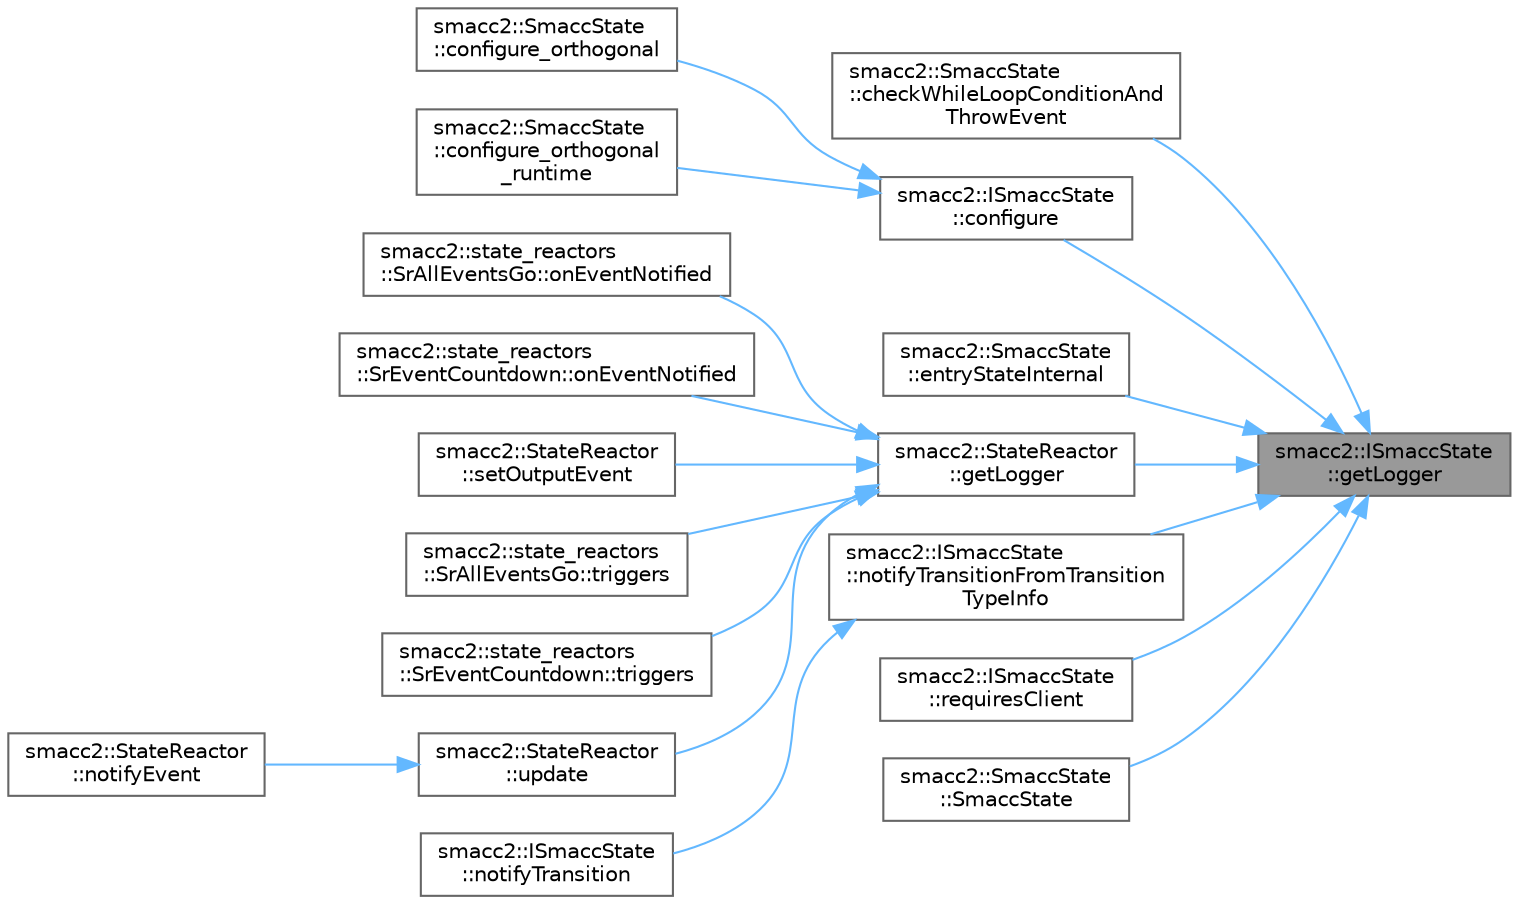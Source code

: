 digraph "smacc2::ISmaccState::getLogger"
{
 // LATEX_PDF_SIZE
  bgcolor="transparent";
  edge [fontname=Helvetica,fontsize=10,labelfontname=Helvetica,labelfontsize=10];
  node [fontname=Helvetica,fontsize=10,shape=box,height=0.2,width=0.4];
  rankdir="RL";
  Node1 [label="smacc2::ISmaccState\l::getLogger",height=0.2,width=0.4,color="gray40", fillcolor="grey60", style="filled", fontcolor="black",tooltip=" "];
  Node1 -> Node2 [dir="back",color="steelblue1",style="solid"];
  Node2 [label="smacc2::SmaccState\l::checkWhileLoopConditionAnd\lThrowEvent",height=0.2,width=0.4,color="grey40", fillcolor="white", style="filled",URL="$classsmacc2_1_1SmaccState.html#a379a8f1b99b10d7aec9a6526baea44e4",tooltip=" "];
  Node1 -> Node3 [dir="back",color="steelblue1",style="solid"];
  Node3 [label="smacc2::ISmaccState\l::configure",height=0.2,width=0.4,color="grey40", fillcolor="white", style="filled",URL="$classsmacc2_1_1ISmaccState.html#a4fb93a9c3933ad7a2755da758634d00d",tooltip=" "];
  Node3 -> Node4 [dir="back",color="steelblue1",style="solid"];
  Node4 [label="smacc2::SmaccState\l::configure_orthogonal",height=0.2,width=0.4,color="grey40", fillcolor="white", style="filled",URL="$classsmacc2_1_1SmaccState.html#aeb080a6a67b39552c31e3ee16ae5336b",tooltip=" "];
  Node3 -> Node5 [dir="back",color="steelblue1",style="solid"];
  Node5 [label="smacc2::SmaccState\l::configure_orthogonal\l_runtime",height=0.2,width=0.4,color="grey40", fillcolor="white", style="filled",URL="$classsmacc2_1_1SmaccState.html#ae85964a63b9b2da623ee6f851fb0ffb4",tooltip=" "];
  Node1 -> Node6 [dir="back",color="steelblue1",style="solid"];
  Node6 [label="smacc2::SmaccState\l::entryStateInternal",height=0.2,width=0.4,color="grey40", fillcolor="white", style="filled",URL="$classsmacc2_1_1SmaccState.html#aeeaa708975d375657bf294a2935d5c9e",tooltip=" "];
  Node1 -> Node7 [dir="back",color="steelblue1",style="solid"];
  Node7 [label="smacc2::StateReactor\l::getLogger",height=0.2,width=0.4,color="grey40", fillcolor="white", style="filled",URL="$classsmacc2_1_1StateReactor.html#ad2fdb06c90f48b20dff9719804663220",tooltip=" "];
  Node7 -> Node8 [dir="back",color="steelblue1",style="solid"];
  Node8 [label="smacc2::state_reactors\l::SrAllEventsGo::onEventNotified",height=0.2,width=0.4,color="grey40", fillcolor="white", style="filled",URL="$classsmacc2_1_1state__reactors_1_1SrAllEventsGo.html#acdaa0a4aac33ff605d4153df7ce71964",tooltip=" "];
  Node7 -> Node9 [dir="back",color="steelblue1",style="solid"];
  Node9 [label="smacc2::state_reactors\l::SrEventCountdown::onEventNotified",height=0.2,width=0.4,color="grey40", fillcolor="white", style="filled",URL="$classsmacc2_1_1state__reactors_1_1SrEventCountdown.html#a74660a7756e33b09669d6d4f3ba61406",tooltip=" "];
  Node7 -> Node10 [dir="back",color="steelblue1",style="solid"];
  Node10 [label="smacc2::StateReactor\l::setOutputEvent",height=0.2,width=0.4,color="grey40", fillcolor="white", style="filled",URL="$classsmacc2_1_1StateReactor.html#a5dc683e0ff3ae610d88555881d9ff5d6",tooltip=" "];
  Node7 -> Node11 [dir="back",color="steelblue1",style="solid"];
  Node11 [label="smacc2::state_reactors\l::SrAllEventsGo::triggers",height=0.2,width=0.4,color="grey40", fillcolor="white", style="filled",URL="$classsmacc2_1_1state__reactors_1_1SrAllEventsGo.html#a1ad9f6cae0c69ffb1dd467aa7c73df76",tooltip=" "];
  Node7 -> Node12 [dir="back",color="steelblue1",style="solid"];
  Node12 [label="smacc2::state_reactors\l::SrEventCountdown::triggers",height=0.2,width=0.4,color="grey40", fillcolor="white", style="filled",URL="$classsmacc2_1_1state__reactors_1_1SrEventCountdown.html#a2f08f663b2ccb6f677cd4407efba341a",tooltip=" "];
  Node7 -> Node13 [dir="back",color="steelblue1",style="solid"];
  Node13 [label="smacc2::StateReactor\l::update",height=0.2,width=0.4,color="grey40", fillcolor="white", style="filled",URL="$classsmacc2_1_1StateReactor.html#a2c8678121dbb9b05cd89eb5f6538f804",tooltip=" "];
  Node13 -> Node14 [dir="back",color="steelblue1",style="solid"];
  Node14 [label="smacc2::StateReactor\l::notifyEvent",height=0.2,width=0.4,color="grey40", fillcolor="white", style="filled",URL="$classsmacc2_1_1StateReactor.html#a627037e7e483d9a89089b18d5b941423",tooltip=" "];
  Node1 -> Node15 [dir="back",color="steelblue1",style="solid"];
  Node15 [label="smacc2::ISmaccState\l::notifyTransitionFromTransition\lTypeInfo",height=0.2,width=0.4,color="grey40", fillcolor="white", style="filled",URL="$classsmacc2_1_1ISmaccState.html#af07000235dbc0541fe4cd9cc08790dd1",tooltip=" "];
  Node15 -> Node16 [dir="back",color="steelblue1",style="solid"];
  Node16 [label="smacc2::ISmaccState\l::notifyTransition",height=0.2,width=0.4,color="grey40", fillcolor="white", style="filled",URL="$classsmacc2_1_1ISmaccState.html#ad5349c83f7a9455a07113e088ad295d3",tooltip=" "];
  Node1 -> Node17 [dir="back",color="steelblue1",style="solid"];
  Node17 [label="smacc2::ISmaccState\l::requiresClient",height=0.2,width=0.4,color="grey40", fillcolor="white", style="filled",URL="$classsmacc2_1_1ISmaccState.html#a62def2d8c4c1f489bbfc76735e0a6ec3",tooltip=" "];
  Node1 -> Node18 [dir="back",color="steelblue1",style="solid"];
  Node18 [label="smacc2::SmaccState\l::SmaccState",height=0.2,width=0.4,color="grey40", fillcolor="white", style="filled",URL="$classsmacc2_1_1SmaccState.html#a9d1a99ca5afc44ca2bd865694e34e1a5",tooltip=" "];
}
